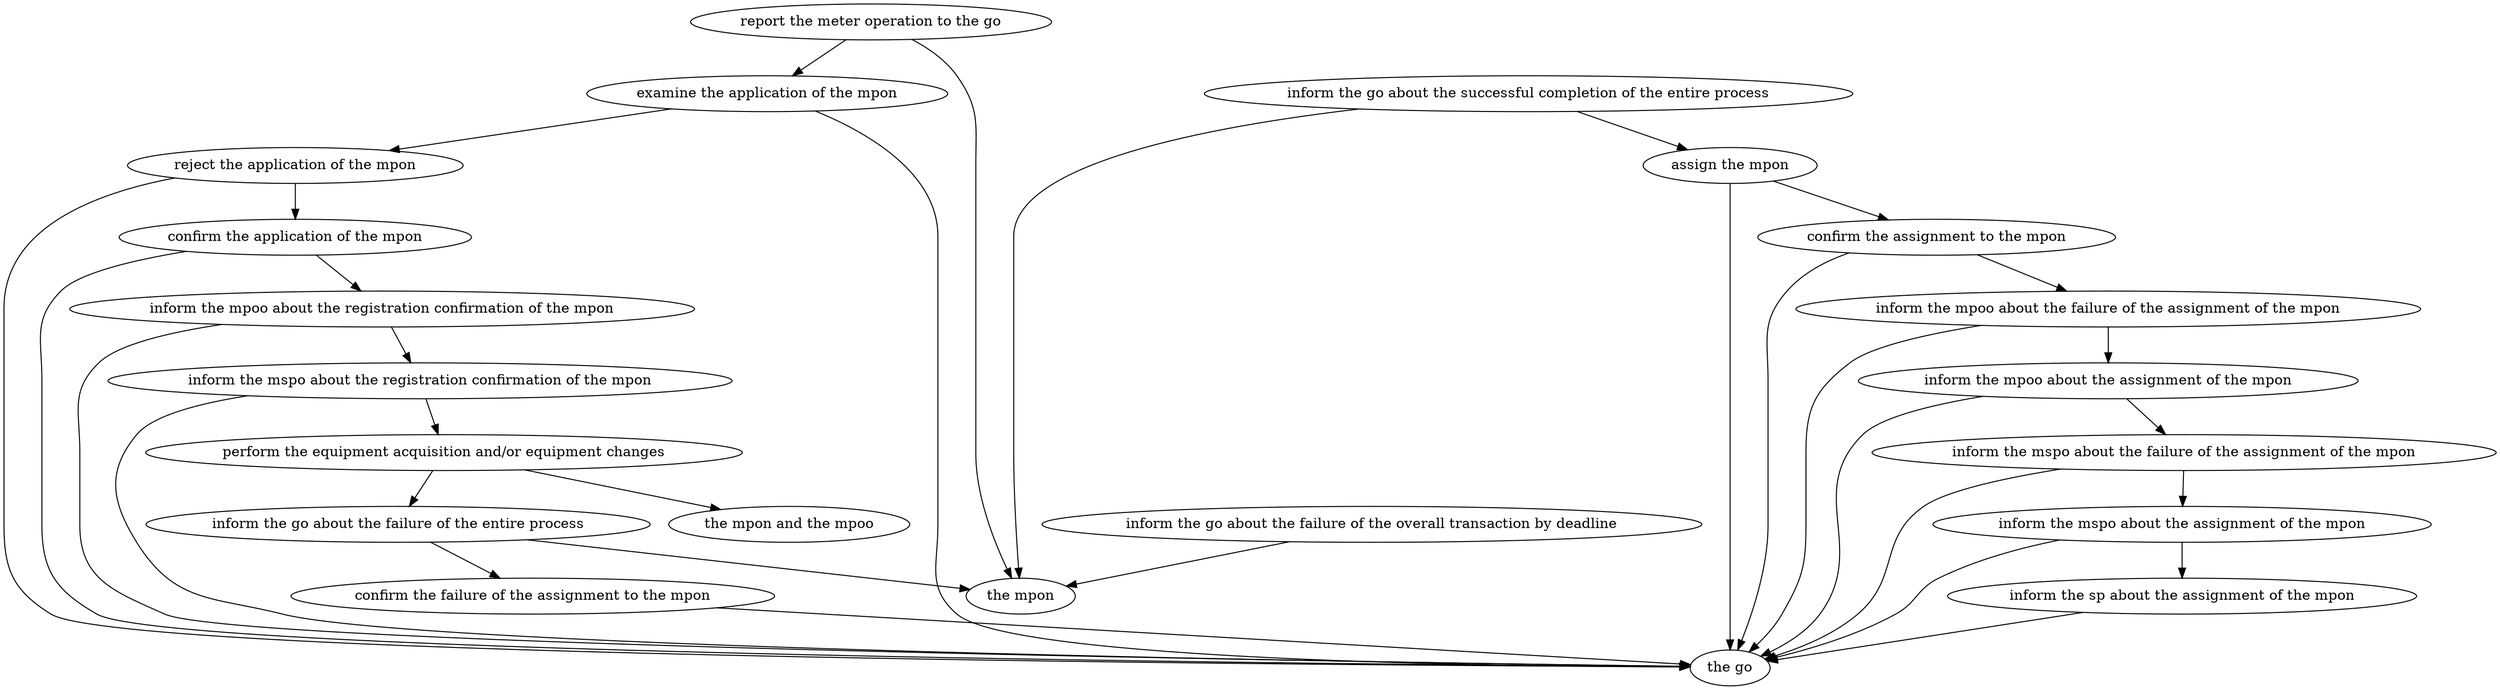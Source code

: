 strict digraph "doc-10.2" {
	graph [name="doc-10.2"];
	"report the meter operation to the go"	[attrs="{'type': 'Activity', 'label': 'report the meter operation to the go'}"];
	"examine the application of the mpon"	[attrs="{'type': 'Activity', 'label': 'examine the application of the mpon'}"];
	"report the meter operation to the go" -> "examine the application of the mpon"	[attrs="{'type': 'flow', 'label': 'flow'}"];
	"the mpon"	[attrs="{'type': 'Actor', 'label': 'the mpon'}"];
	"report the meter operation to the go" -> "the mpon"	[attrs="{'type': 'actor performer', 'label': 'actor performer'}"];
	"reject the application of the mpon"	[attrs="{'type': 'Activity', 'label': 'reject the application of the mpon'}"];
	"examine the application of the mpon" -> "reject the application of the mpon"	[attrs="{'type': 'flow', 'label': 'flow'}"];
	"the go"	[attrs="{'type': 'Actor', 'label': 'the go'}"];
	"examine the application of the mpon" -> "the go"	[attrs="{'type': 'actor performer', 'label': 'actor performer'}"];
	"confirm the application of the mpon"	[attrs="{'type': 'Activity', 'label': 'confirm the application of the mpon'}"];
	"reject the application of the mpon" -> "confirm the application of the mpon"	[attrs="{'type': 'flow', 'label': 'flow'}"];
	"reject the application of the mpon" -> "the go"	[attrs="{'type': 'actor performer', 'label': 'actor performer'}"];
	"inform the mpoo about the registration confirmation of the mpon"	[attrs="{'type': 'Activity', 'label': 'inform the mpoo about the registration confirmation of the mpon'}"];
	"confirm the application of the mpon" -> "inform the mpoo about the registration confirmation of the mpon"	[attrs="{'type': 'flow', 'label': 'flow'}"];
	"confirm the application of the mpon" -> "the go"	[attrs="{'type': 'actor performer', 'label': 'actor performer'}"];
	"inform the mspo about the registration confirmation of the mpon"	[attrs="{'type': 'Activity', 'label': 'inform the mspo about the registration confirmation of the mpon'}"];
	"inform the mpoo about the registration confirmation of the mpon" -> "inform the mspo about the registration confirmation of the mpon"	[attrs="{'type': 'flow', 'label': 'flow'}"];
	"inform the mpoo about the registration confirmation of the mpon" -> "the go"	[attrs="{'type': 'actor performer', 'label': 'actor performer'}"];
	"perform the equipment acquisition and/or equipment changes"	[attrs="{'type': 'Activity', 'label': 'perform the equipment acquisition and/or equipment changes'}"];
	"inform the mspo about the registration confirmation of the mpon" -> "perform the equipment acquisition and/or equipment changes"	[attrs="{'type': 'flow', 'label': 'flow'}"];
	"inform the mspo about the registration confirmation of the mpon" -> "the go"	[attrs="{'type': 'actor performer', 'label': 'actor performer'}"];
	"inform the go about the failure of the entire process"	[attrs="{'type': 'Activity', 'label': 'inform the go about the failure of the entire process'}"];
	"perform the equipment acquisition and/or equipment changes" -> "inform the go about the failure of the entire process"	[attrs="{'type': 'flow', 'label': 'flow'}"];
	"the mpon and the mpoo"	[attrs="{'type': 'Actor', 'label': 'the mpon and the mpoo'}"];
	"perform the equipment acquisition and/or equipment changes" -> "the mpon and the mpoo"	[attrs="{'type': 'actor performer', 'label': 'actor performer'}"];
	"confirm the failure of the assignment to the mpon"	[attrs="{'type': 'Activity', 'label': 'confirm the failure of the assignment to the mpon'}"];
	"inform the go about the failure of the entire process" -> "confirm the failure of the assignment to the mpon"	[attrs="{'type': 'flow', 'label': 'flow'}"];
	"inform the go about the failure of the entire process" -> "the mpon"	[attrs="{'type': 'actor performer', 'label': 'actor performer'}"];
	"inform the go about the successful completion of the entire process"	[attrs="{'type': 'Activity', 'label': 'inform the go about the successful completion of the entire process'}"];
	"assign the mpon"	[attrs="{'type': 'Activity', 'label': 'assign the mpon'}"];
	"inform the go about the successful completion of the entire process" -> "assign the mpon"	[attrs="{'type': 'flow', 'label': 'flow'}"];
	"inform the go about the successful completion of the entire process" -> "the mpon"	[attrs="{'type': 'actor performer', 'label': 'actor performer'}"];
	"inform the go about the failure of the overall transaction by deadline"	[attrs="{'type': 'Activity', 'label': 'inform the go about the failure of the overall transaction by deadline'}"];
	"inform the go about the failure of the overall transaction by deadline" -> "the mpon"	[attrs="{'type': 'actor performer', 'label': 'actor performer'}"];
	"confirm the failure of the assignment to the mpon" -> "the go"	[attrs="{'type': 'actor performer', 'label': 'actor performer'}"];
	"confirm the assignment to the mpon"	[attrs="{'type': 'Activity', 'label': 'confirm the assignment to the mpon'}"];
	"assign the mpon" -> "confirm the assignment to the mpon"	[attrs="{'type': 'flow', 'label': 'flow'}"];
	"assign the mpon" -> "the go"	[attrs="{'type': 'actor performer', 'label': 'actor performer'}"];
	"inform the mpoo about the failure of the assignment of the mpon"	[attrs="{'type': 'Activity', 'label': 'inform the mpoo about the failure of the assignment of the mpon'}"];
	"confirm the assignment to the mpon" -> "inform the mpoo about the failure of the assignment of the mpon"	[attrs="{'type': 'flow', 'label': 'flow'}"];
	"confirm the assignment to the mpon" -> "the go"	[attrs="{'type': 'actor performer', 'label': 'actor performer'}"];
	"inform the mpoo about the assignment of the mpon"	[attrs="{'type': 'Activity', 'label': 'inform the mpoo about the assignment of the mpon'}"];
	"inform the mpoo about the failure of the assignment of the mpon" -> "inform the mpoo about the assignment of the mpon"	[attrs="{'type': 'flow', 'label': 'flow'}"];
	"inform the mpoo about the failure of the assignment of the mpon" -> "the go"	[attrs="{'type': 'actor performer', 'label': 'actor performer'}"];
	"inform the mspo about the failure of the assignment of the mpon"	[attrs="{'type': 'Activity', 'label': 'inform the mspo about the failure of the assignment of the mpon'}"];
	"inform the mpoo about the assignment of the mpon" -> "inform the mspo about the failure of the assignment of the mpon"	[attrs="{'type': 'flow', 'label': 'flow'}"];
	"inform the mpoo about the assignment of the mpon" -> "the go"	[attrs="{'type': 'actor performer', 'label': 'actor performer'}"];
	"inform the mspo about the assignment of the mpon"	[attrs="{'type': 'Activity', 'label': 'inform the mspo about the assignment of the mpon'}"];
	"inform the mspo about the failure of the assignment of the mpon" -> "inform the mspo about the assignment of the mpon"	[attrs="{'type': 'flow', 'label': 'flow'}"];
	"inform the mspo about the failure of the assignment of the mpon" -> "the go"	[attrs="{'type': 'actor performer', 'label': 'actor performer'}"];
	"inform the sp about the assignment of the mpon"	[attrs="{'type': 'Activity', 'label': 'inform the sp about the assignment of the mpon'}"];
	"inform the mspo about the assignment of the mpon" -> "inform the sp about the assignment of the mpon"	[attrs="{'type': 'flow', 'label': 'flow'}"];
	"inform the mspo about the assignment of the mpon" -> "the go"	[attrs="{'type': 'actor performer', 'label': 'actor performer'}"];
	"inform the sp about the assignment of the mpon" -> "the go"	[attrs="{'type': 'actor performer', 'label': 'actor performer'}"];
}
